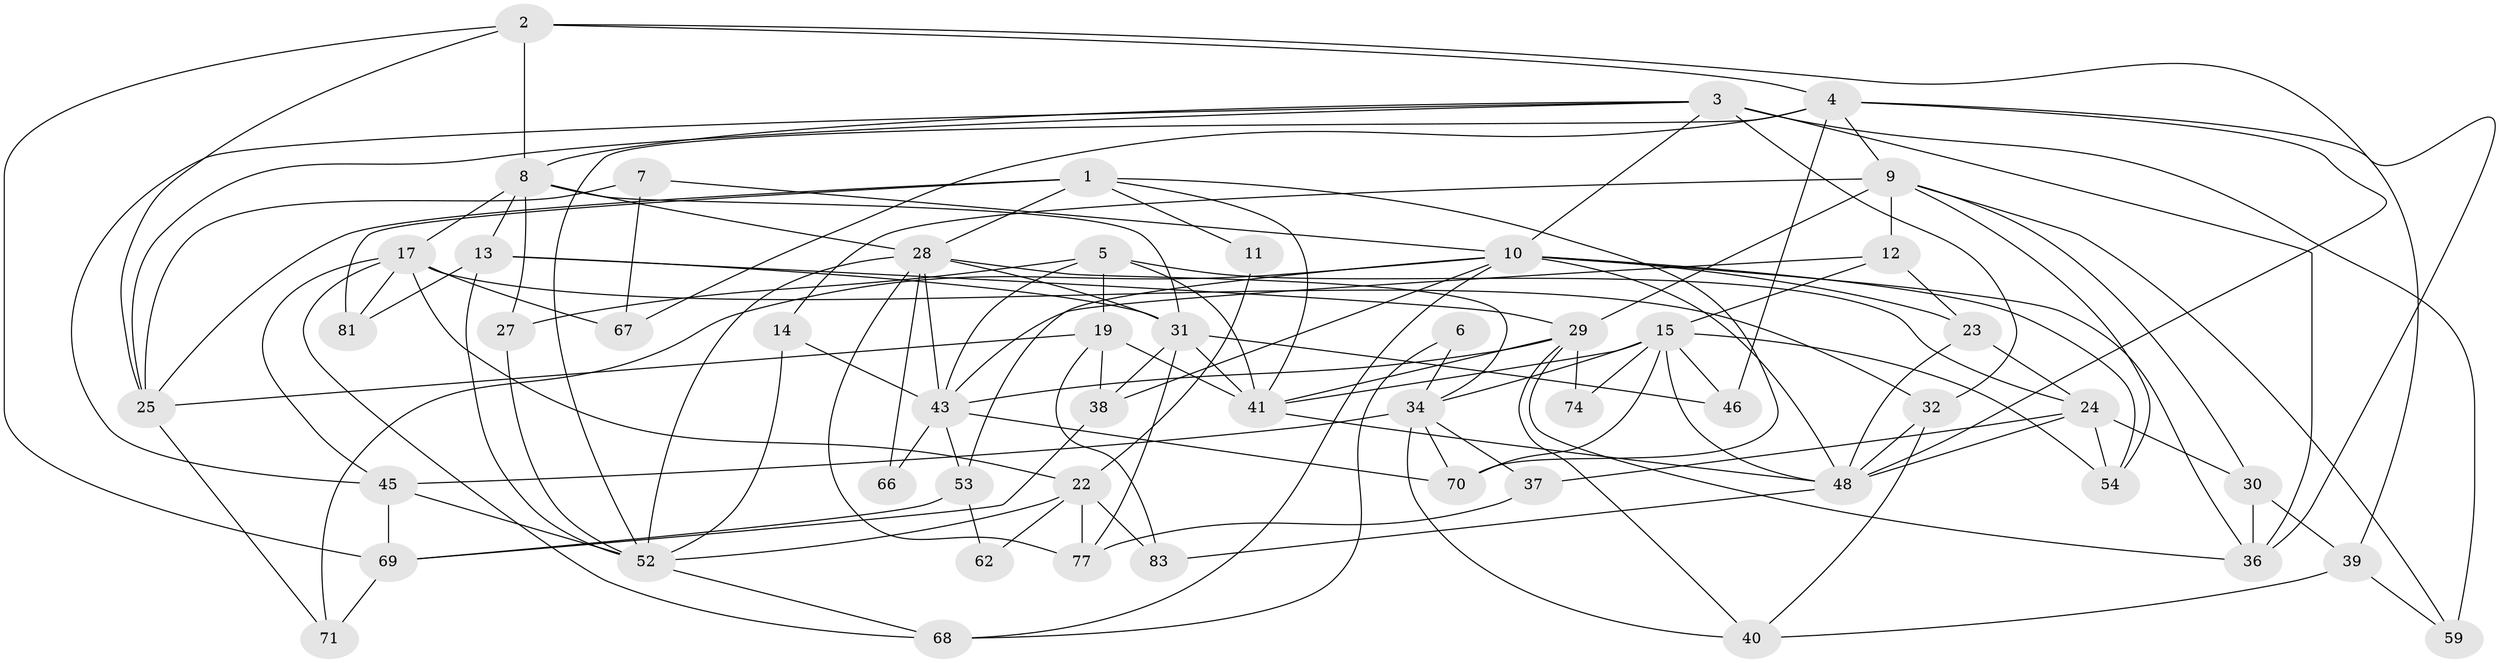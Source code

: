 // original degree distribution, {4: 0.3132530120481928, 3: 0.24096385542168675, 2: 0.14457831325301204, 6: 0.0963855421686747, 7: 0.04819277108433735, 5: 0.14457831325301204, 8: 0.012048192771084338}
// Generated by graph-tools (version 1.1) at 2025/42/03/06/25 10:42:01]
// undirected, 53 vertices, 130 edges
graph export_dot {
graph [start="1"]
  node [color=gray90,style=filled];
  1 [super="+21"];
  2 [super="+61"];
  3 [super="+16"];
  4 [super="+26"];
  5 [super="+33"];
  6;
  7 [super="+20"];
  8 [super="+65"];
  9 [super="+58"];
  10 [super="+82"];
  11;
  12;
  13 [super="+18"];
  14;
  15 [super="+72"];
  17 [super="+42"];
  19 [super="+35"];
  22 [super="+44"];
  23 [super="+80"];
  24 [super="+55"];
  25;
  27;
  28 [super="+51"];
  29 [super="+78"];
  30;
  31 [super="+47"];
  32 [super="+50"];
  34 [super="+76"];
  36;
  37;
  38 [super="+49"];
  39 [super="+64"];
  40;
  41 [super="+75"];
  43 [super="+63"];
  45 [super="+79"];
  46;
  48 [super="+60"];
  52 [super="+56"];
  53;
  54 [super="+57"];
  59;
  62;
  66;
  67;
  68;
  69 [super="+73"];
  70;
  71;
  74;
  77;
  81;
  83;
  1 -- 70;
  1 -- 41;
  1 -- 28;
  1 -- 81;
  1 -- 11;
  1 -- 25;
  2 -- 36;
  2 -- 25;
  2 -- 69;
  2 -- 4;
  2 -- 8;
  3 -- 25;
  3 -- 45;
  3 -- 59 [weight=2];
  3 -- 32;
  3 -- 36;
  3 -- 8;
  3 -- 10;
  4 -- 52;
  4 -- 67;
  4 -- 9;
  4 -- 48;
  4 -- 46;
  4 -- 39;
  5 -- 19;
  5 -- 43;
  5 -- 24;
  5 -- 27;
  5 -- 41;
  6 -- 68;
  6 -- 34;
  7 -- 25;
  7 -- 67;
  7 -- 10;
  8 -- 27;
  8 -- 17;
  8 -- 28;
  8 -- 31;
  8 -- 13;
  9 -- 59;
  9 -- 14;
  9 -- 29;
  9 -- 30;
  9 -- 12;
  9 -- 54;
  10 -- 38;
  10 -- 68;
  10 -- 36;
  10 -- 53;
  10 -- 48;
  10 -- 23;
  10 -- 71;
  10 -- 54;
  11 -- 22;
  12 -- 23;
  12 -- 15;
  12 -- 43;
  13 -- 31;
  13 -- 81;
  13 -- 29;
  13 -- 52;
  14 -- 43;
  14 -- 52;
  15 -- 46;
  15 -- 70;
  15 -- 41;
  15 -- 74;
  15 -- 48;
  15 -- 34;
  15 -- 54;
  17 -- 22 [weight=2];
  17 -- 67;
  17 -- 81;
  17 -- 68;
  17 -- 45;
  17 -- 32;
  19 -- 38;
  19 -- 83;
  19 -- 25;
  19 -- 41;
  22 -- 52;
  22 -- 62;
  22 -- 83;
  22 -- 77;
  23 -- 48;
  23 -- 24;
  24 -- 30;
  24 -- 48;
  24 -- 37;
  24 -- 54;
  25 -- 71;
  27 -- 52;
  28 -- 34;
  28 -- 66;
  28 -- 43 [weight=2];
  28 -- 77;
  28 -- 52;
  28 -- 31;
  29 -- 40;
  29 -- 74;
  29 -- 36;
  29 -- 41;
  29 -- 43;
  30 -- 39;
  30 -- 36;
  31 -- 38;
  31 -- 46;
  31 -- 77;
  31 -- 41;
  32 -- 40;
  32 -- 48;
  34 -- 37;
  34 -- 70;
  34 -- 40;
  34 -- 45;
  37 -- 77;
  38 -- 69;
  39 -- 40;
  39 -- 59;
  41 -- 48;
  43 -- 66;
  43 -- 53;
  43 -- 70;
  45 -- 69;
  45 -- 52;
  48 -- 83;
  52 -- 68;
  53 -- 62;
  53 -- 69;
  69 -- 71;
}
